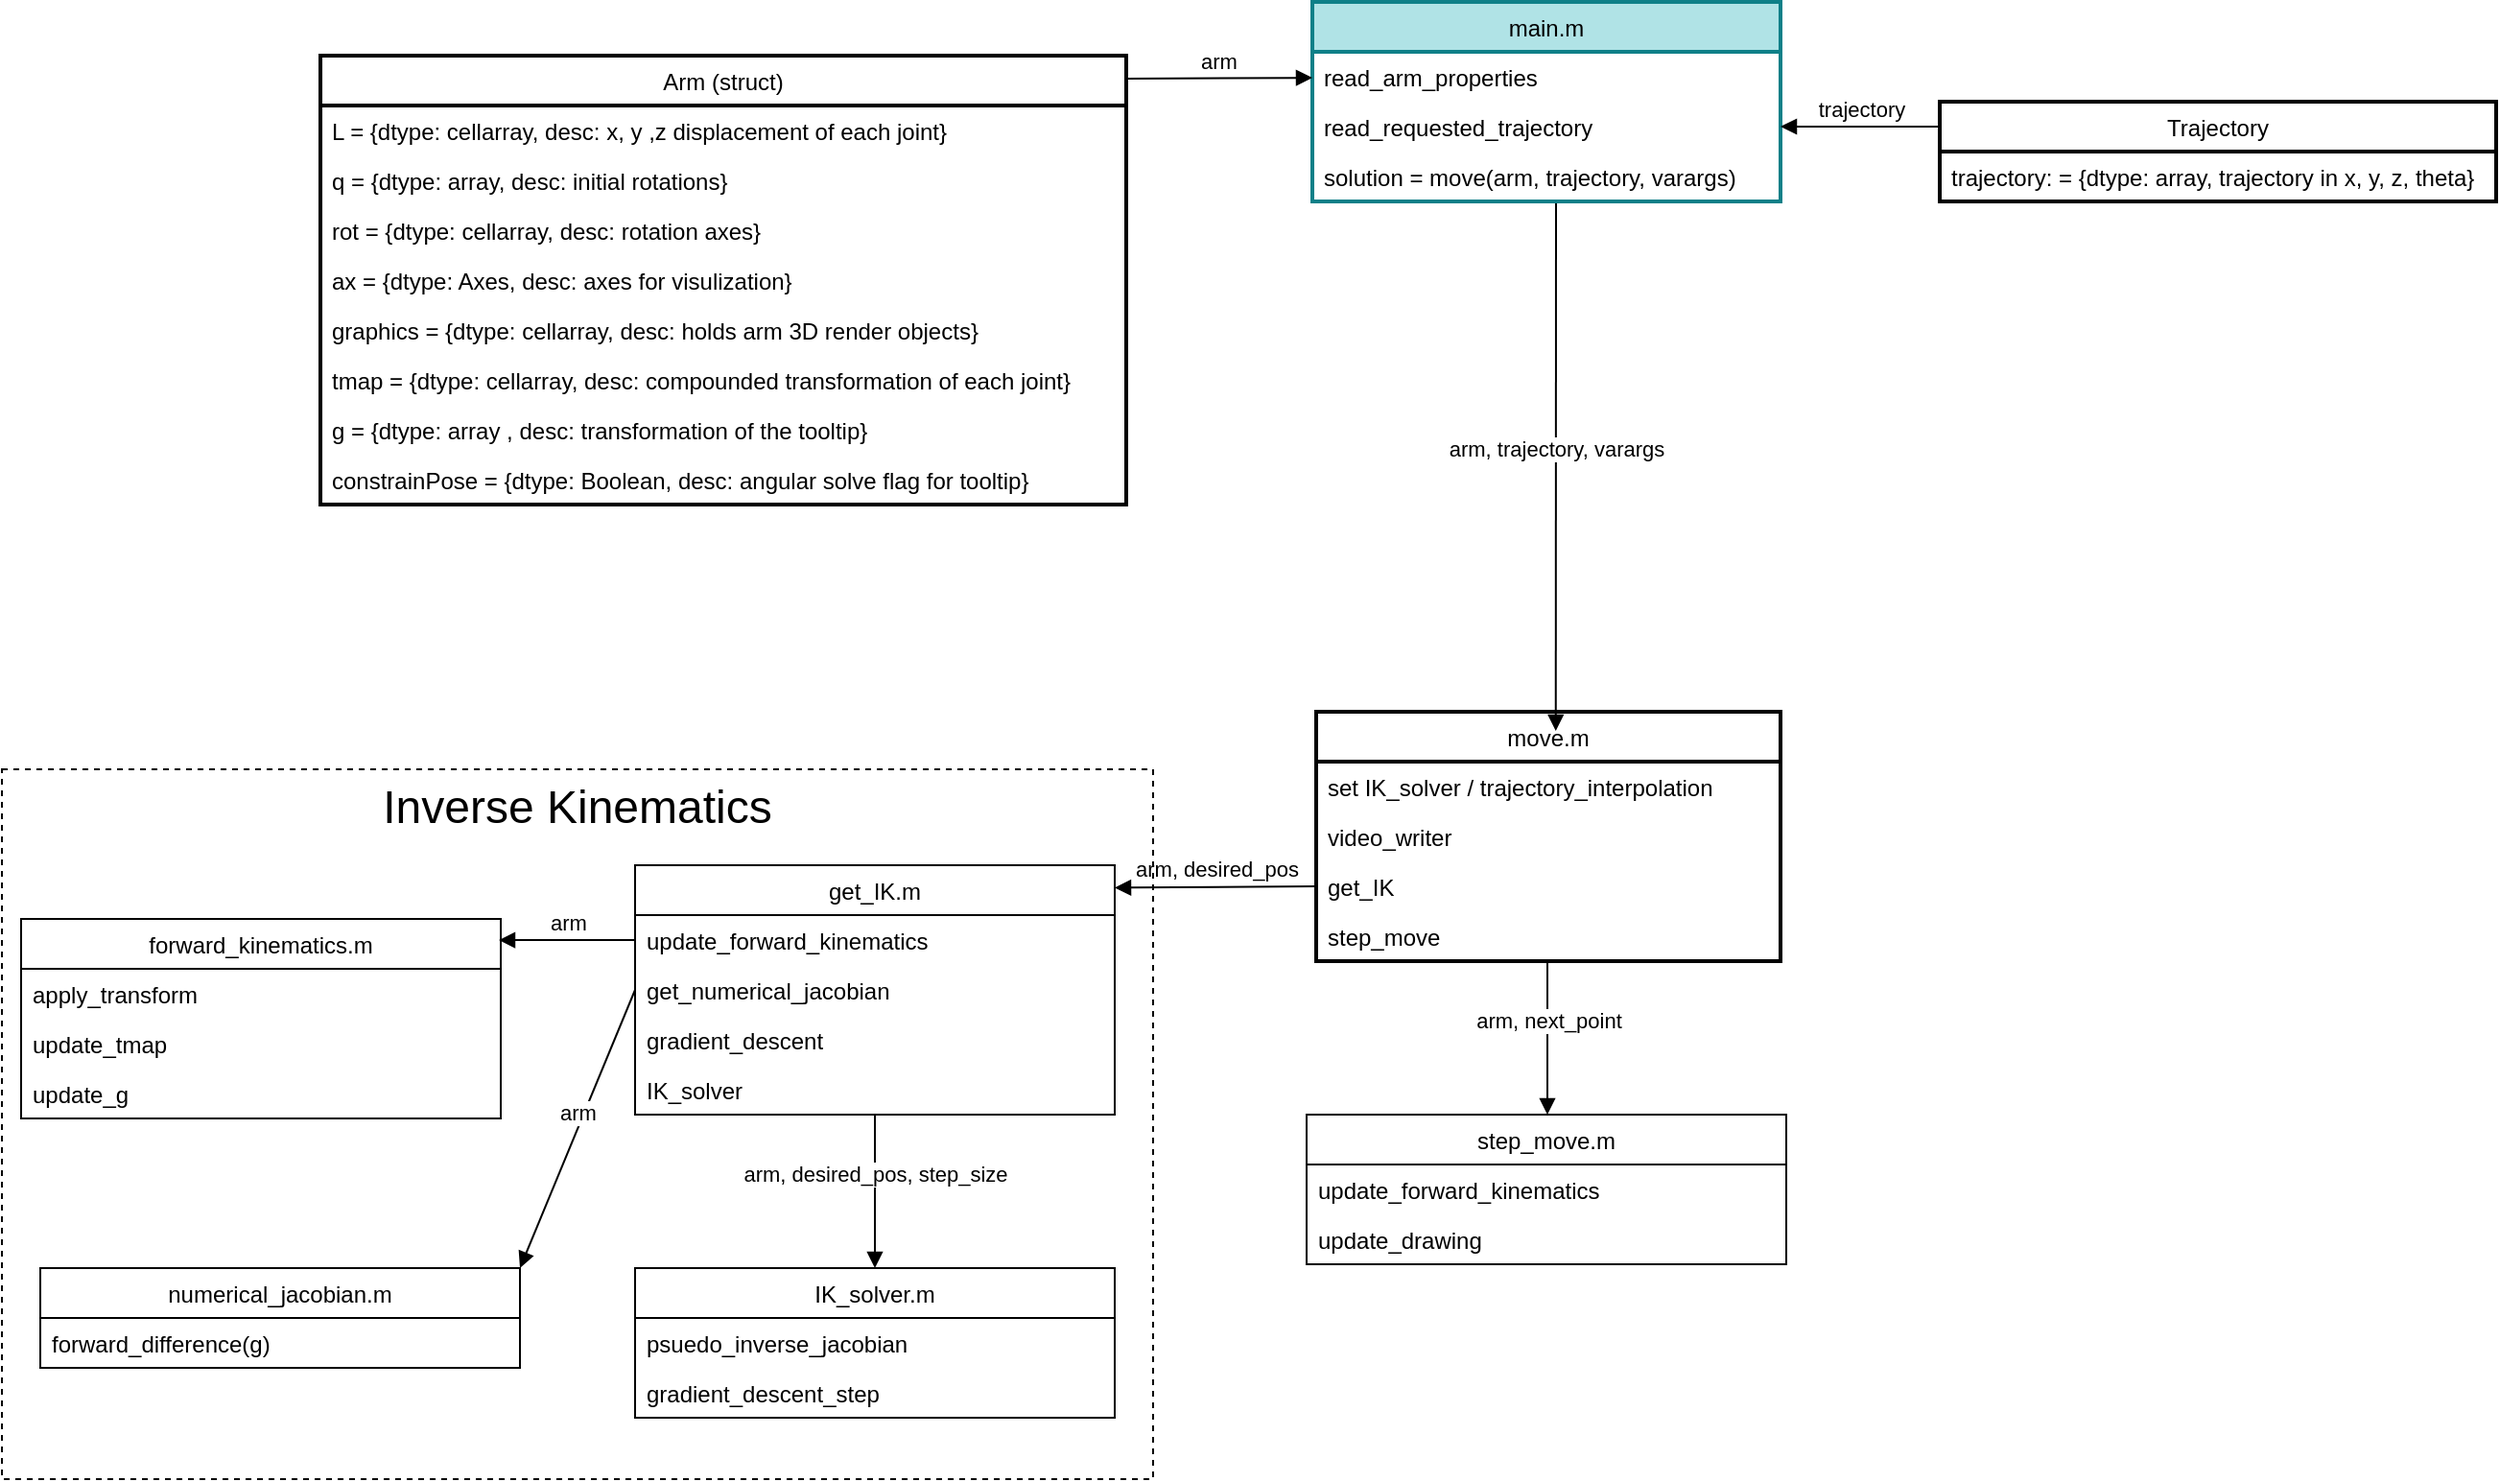 <mxfile version="14.4.8" type="github">
  <diagram name="Page-1" id="e56a1550-8fbb-45ad-956c-1786394a9013">
    <mxGraphModel dx="1673" dy="867" grid="1" gridSize="10" guides="1" tooltips="1" connect="1" arrows="1" fold="1" page="1" pageScale="1" pageWidth="1920" pageHeight="1200" background="#ffffff" math="0" shadow="0">
      <root>
        <mxCell id="0" />
        <mxCell id="1" parent="0" />
        <mxCell id="cSiYuynqkyTP90B2qaCe-24" value="main.m" style="swimlane;fontStyle=0;childLayout=stackLayout;horizontal=1;startSize=26;fillColor=#b0e3e6;horizontalStack=0;resizeParent=1;resizeParentMax=0;resizeLast=0;collapsible=1;marginBottom=0;strokeColor=#0e8088;strokeWidth=2;" parent="1" vertex="1">
          <mxGeometry x="793" y="160" width="244" height="104" as="geometry" />
        </mxCell>
        <mxCell id="cSiYuynqkyTP90B2qaCe-26" value="read_arm_properties" style="text;strokeColor=none;fillColor=none;align=left;verticalAlign=top;spacingLeft=4;spacingRight=4;overflow=hidden;rotatable=0;points=[[0,0.5],[1,0.5]];portConstraint=eastwest;" parent="cSiYuynqkyTP90B2qaCe-24" vertex="1">
          <mxGeometry y="26" width="244" height="26" as="geometry" />
        </mxCell>
        <mxCell id="cSiYuynqkyTP90B2qaCe-27" value="read_requested_trajectory" style="text;align=left;verticalAlign=top;spacingLeft=4;spacingRight=4;overflow=hidden;rotatable=0;points=[[0,0.5],[1,0.5]];portConstraint=eastwest;" parent="cSiYuynqkyTP90B2qaCe-24" vertex="1">
          <mxGeometry y="52" width="244" height="26" as="geometry" />
        </mxCell>
        <mxCell id="cSiYuynqkyTP90B2qaCe-28" value="solution = move(arm, trajectory, varargs)" style="text;strokeColor=none;fillColor=none;align=left;verticalAlign=top;spacingLeft=4;spacingRight=4;overflow=hidden;rotatable=0;points=[[0,0.5],[1,0.5]];portConstraint=eastwest;" parent="cSiYuynqkyTP90B2qaCe-24" vertex="1">
          <mxGeometry y="78" width="244" height="26" as="geometry" />
        </mxCell>
        <mxCell id="cSiYuynqkyTP90B2qaCe-30" value="arm, trajectory, varargs" style="html=1;verticalAlign=bottom;endArrow=block;entryX=0.516;entryY=0.077;entryDx=0;entryDy=0;entryPerimeter=0;" parent="1" target="cSiYuynqkyTP90B2qaCe-31" edge="1">
          <mxGeometry width="80" relative="1" as="geometry">
            <mxPoint x="920" y="265" as="sourcePoint" />
            <mxPoint x="920" y="430" as="targetPoint" />
          </mxGeometry>
        </mxCell>
        <mxCell id="cSiYuynqkyTP90B2qaCe-31" value="move.m" style="swimlane;fontStyle=0;childLayout=stackLayout;horizontal=1;startSize=26;fillColor=none;horizontalStack=0;resizeParent=1;resizeParentMax=0;resizeLast=0;collapsible=1;marginBottom=0;strokeWidth=2;" parent="1" vertex="1">
          <mxGeometry x="795" y="530" width="242" height="130" as="geometry" />
        </mxCell>
        <mxCell id="cSiYuynqkyTP90B2qaCe-32" value="set IK_solver / trajectory_interpolation" style="text;strokeColor=none;fillColor=none;align=left;verticalAlign=top;spacingLeft=4;spacingRight=4;overflow=hidden;rotatable=0;points=[[0,0.5],[1,0.5]];portConstraint=eastwest;" parent="cSiYuynqkyTP90B2qaCe-31" vertex="1">
          <mxGeometry y="26" width="242" height="26" as="geometry" />
        </mxCell>
        <mxCell id="cSiYuynqkyTP90B2qaCe-33" value="video_writer" style="text;strokeColor=none;fillColor=none;align=left;verticalAlign=top;spacingLeft=4;spacingRight=4;overflow=hidden;rotatable=0;points=[[0,0.5],[1,0.5]];portConstraint=eastwest;" parent="cSiYuynqkyTP90B2qaCe-31" vertex="1">
          <mxGeometry y="52" width="242" height="26" as="geometry" />
        </mxCell>
        <mxCell id="cSiYuynqkyTP90B2qaCe-34" value="get_IK" style="text;strokeColor=none;fillColor=none;align=left;verticalAlign=top;spacingLeft=4;spacingRight=4;overflow=hidden;rotatable=0;points=[[0,0.5],[1,0.5]];portConstraint=eastwest;" parent="cSiYuynqkyTP90B2qaCe-31" vertex="1">
          <mxGeometry y="78" width="242" height="26" as="geometry" />
        </mxCell>
        <mxCell id="cSiYuynqkyTP90B2qaCe-54" value="step_move" style="text;strokeColor=none;fillColor=none;align=left;verticalAlign=top;spacingLeft=4;spacingRight=4;overflow=hidden;rotatable=0;points=[[0,0.5],[1,0.5]];portConstraint=eastwest;" parent="cSiYuynqkyTP90B2qaCe-31" vertex="1">
          <mxGeometry y="104" width="242" height="26" as="geometry" />
        </mxCell>
        <mxCell id="cSiYuynqkyTP90B2qaCe-35" value="Arm (struct)" style="swimlane;fontStyle=0;childLayout=stackLayout;horizontal=1;startSize=26;fillColor=none;horizontalStack=0;resizeParent=1;resizeParentMax=0;resizeLast=0;collapsible=1;marginBottom=0;strokeWidth=2;" parent="1" vertex="1">
          <mxGeometry x="276" y="188" width="420" height="234" as="geometry" />
        </mxCell>
        <mxCell id="cSiYuynqkyTP90B2qaCe-36" value="L = {dtype: cellarray, desc: x, y ,z displacement of each joint} " style="text;strokeColor=none;fillColor=none;align=left;verticalAlign=top;spacingLeft=4;spacingRight=4;overflow=hidden;rotatable=0;points=[[0,0.5],[1,0.5]];portConstraint=eastwest;" parent="cSiYuynqkyTP90B2qaCe-35" vertex="1">
          <mxGeometry y="26" width="420" height="26" as="geometry" />
        </mxCell>
        <mxCell id="cSiYuynqkyTP90B2qaCe-37" value="q = {dtype: array, desc: initial rotations}" style="text;strokeColor=none;fillColor=none;align=left;verticalAlign=top;spacingLeft=4;spacingRight=4;overflow=hidden;rotatable=0;points=[[0,0.5],[1,0.5]];portConstraint=eastwest;" parent="cSiYuynqkyTP90B2qaCe-35" vertex="1">
          <mxGeometry y="52" width="420" height="26" as="geometry" />
        </mxCell>
        <mxCell id="cSiYuynqkyTP90B2qaCe-38" value="rot = {dtype: cellarray, desc: rotation axes}" style="text;strokeColor=none;fillColor=none;align=left;verticalAlign=top;spacingLeft=4;spacingRight=4;overflow=hidden;rotatable=0;points=[[0,0.5],[1,0.5]];portConstraint=eastwest;" parent="cSiYuynqkyTP90B2qaCe-35" vertex="1">
          <mxGeometry y="78" width="420" height="26" as="geometry" />
        </mxCell>
        <mxCell id="cSiYuynqkyTP90B2qaCe-39" value="ax = {dtype: Axes, desc: axes for visulization}" style="text;strokeColor=none;fillColor=none;align=left;verticalAlign=top;spacingLeft=4;spacingRight=4;overflow=hidden;rotatable=0;points=[[0,0.5],[1,0.5]];portConstraint=eastwest;" parent="cSiYuynqkyTP90B2qaCe-35" vertex="1">
          <mxGeometry y="104" width="420" height="26" as="geometry" />
        </mxCell>
        <mxCell id="cSiYuynqkyTP90B2qaCe-40" value="graphics = {dtype: cellarray, desc: holds arm 3D render objects}" style="text;strokeColor=none;fillColor=none;align=left;verticalAlign=top;spacingLeft=4;spacingRight=4;overflow=hidden;rotatable=0;points=[[0,0.5],[1,0.5]];portConstraint=eastwest;" parent="cSiYuynqkyTP90B2qaCe-35" vertex="1">
          <mxGeometry y="130" width="420" height="26" as="geometry" />
        </mxCell>
        <mxCell id="cSiYuynqkyTP90B2qaCe-41" value="tmap = {dtype: cellarray, desc: compounded transformation of each joint}" style="text;strokeColor=none;fillColor=none;align=left;verticalAlign=top;spacingLeft=4;spacingRight=4;overflow=hidden;rotatable=0;points=[[0,0.5],[1,0.5]];portConstraint=eastwest;" parent="cSiYuynqkyTP90B2qaCe-35" vertex="1">
          <mxGeometry y="156" width="420" height="26" as="geometry" />
        </mxCell>
        <mxCell id="cSiYuynqkyTP90B2qaCe-42" value="g = {dtype: array , desc: transformation of the tooltip}" style="text;strokeColor=none;fillColor=none;align=left;verticalAlign=top;spacingLeft=4;spacingRight=4;overflow=hidden;rotatable=0;points=[[0,0.5],[1,0.5]];portConstraint=eastwest;" parent="cSiYuynqkyTP90B2qaCe-35" vertex="1">
          <mxGeometry y="182" width="420" height="26" as="geometry" />
        </mxCell>
        <mxCell id="cSiYuynqkyTP90B2qaCe-43" value="constrainPose = {dtype: Boolean, desc: angular solve flag for tooltip}" style="text;strokeColor=none;fillColor=none;align=left;verticalAlign=top;spacingLeft=4;spacingRight=4;overflow=hidden;rotatable=0;points=[[0,0.5],[1,0.5]];portConstraint=eastwest;" parent="cSiYuynqkyTP90B2qaCe-35" vertex="1">
          <mxGeometry y="208" width="420" height="26" as="geometry" />
        </mxCell>
        <mxCell id="cSiYuynqkyTP90B2qaCe-48" value="arm" style="html=1;verticalAlign=bottom;endArrow=block;" parent="1" target="cSiYuynqkyTP90B2qaCe-26" edge="1">
          <mxGeometry width="80" relative="1" as="geometry">
            <mxPoint x="696" y="200" as="sourcePoint" />
            <mxPoint x="776" y="200" as="targetPoint" />
          </mxGeometry>
        </mxCell>
        <mxCell id="cSiYuynqkyTP90B2qaCe-49" value="Trajectory" style="swimlane;fontStyle=0;childLayout=stackLayout;horizontal=1;startSize=26;fillColor=none;horizontalStack=0;resizeParent=1;resizeParentMax=0;resizeLast=0;collapsible=1;marginBottom=0;strokeWidth=2;" parent="1" vertex="1">
          <mxGeometry x="1120" y="212" width="290" height="52" as="geometry" />
        </mxCell>
        <mxCell id="cSiYuynqkyTP90B2qaCe-50" value="trajectory: = {dtype: array, trajectory in x, y, z, theta}" style="text;strokeColor=none;fillColor=none;align=left;verticalAlign=top;spacingLeft=4;spacingRight=4;overflow=hidden;rotatable=0;points=[[0,0.5],[1,0.5]];portConstraint=eastwest;" parent="cSiYuynqkyTP90B2qaCe-49" vertex="1">
          <mxGeometry y="26" width="290" height="26" as="geometry" />
        </mxCell>
        <mxCell id="cSiYuynqkyTP90B2qaCe-53" value="trajectory" style="html=1;verticalAlign=bottom;endArrow=block;exitX=0;exitY=0.25;exitDx=0;exitDy=0;entryX=1;entryY=0.5;entryDx=0;entryDy=0;" parent="1" source="cSiYuynqkyTP90B2qaCe-49" target="cSiYuynqkyTP90B2qaCe-27" edge="1">
          <mxGeometry width="80" relative="1" as="geometry">
            <mxPoint x="1090" y="180" as="sourcePoint" />
            <mxPoint x="1170" y="180" as="targetPoint" />
          </mxGeometry>
        </mxCell>
        <mxCell id="xvgqEEHUGbgFL8oKaLdB-1" value="get_IK.m" style="swimlane;fontStyle=0;childLayout=stackLayout;horizontal=1;startSize=26;fillColor=none;horizontalStack=0;resizeParent=1;resizeParentMax=0;resizeLast=0;collapsible=1;marginBottom=0;" parent="1" vertex="1">
          <mxGeometry x="440" y="610" width="250" height="130" as="geometry" />
        </mxCell>
        <mxCell id="xvgqEEHUGbgFL8oKaLdB-2" value="update_forward_kinematics" style="text;strokeColor=none;fillColor=none;align=left;verticalAlign=top;spacingLeft=4;spacingRight=4;overflow=hidden;rotatable=0;points=[[0,0.5],[1,0.5]];portConstraint=eastwest;" parent="xvgqEEHUGbgFL8oKaLdB-1" vertex="1">
          <mxGeometry y="26" width="250" height="26" as="geometry" />
        </mxCell>
        <mxCell id="xvgqEEHUGbgFL8oKaLdB-3" value="get_numerical_jacobian" style="text;strokeColor=none;fillColor=none;align=left;verticalAlign=top;spacingLeft=4;spacingRight=4;overflow=hidden;rotatable=0;points=[[0,0.5],[1,0.5]];portConstraint=eastwest;" parent="xvgqEEHUGbgFL8oKaLdB-1" vertex="1">
          <mxGeometry y="52" width="250" height="26" as="geometry" />
        </mxCell>
        <mxCell id="xvgqEEHUGbgFL8oKaLdB-4" value="gradient_descent" style="text;strokeColor=none;fillColor=none;align=left;verticalAlign=top;spacingLeft=4;spacingRight=4;overflow=hidden;rotatable=0;points=[[0,0.5],[1,0.5]];portConstraint=eastwest;" parent="xvgqEEHUGbgFL8oKaLdB-1" vertex="1">
          <mxGeometry y="78" width="250" height="26" as="geometry" />
        </mxCell>
        <mxCell id="xvgqEEHUGbgFL8oKaLdB-6" value="IK_solver" style="text;strokeColor=none;fillColor=none;align=left;verticalAlign=top;spacingLeft=4;spacingRight=4;overflow=hidden;rotatable=0;points=[[0,0.5],[1,0.5]];portConstraint=eastwest;" parent="xvgqEEHUGbgFL8oKaLdB-1" vertex="1">
          <mxGeometry y="104" width="250" height="26" as="geometry" />
        </mxCell>
        <mxCell id="xvgqEEHUGbgFL8oKaLdB-7" value="arm, desired_pos" style="html=1;verticalAlign=bottom;endArrow=block;entryX=1;entryY=0.09;entryDx=0;entryDy=0;exitX=0;exitY=0.5;exitDx=0;exitDy=0;entryPerimeter=0;" parent="1" source="cSiYuynqkyTP90B2qaCe-34" target="xvgqEEHUGbgFL8oKaLdB-1" edge="1">
          <mxGeometry width="80" relative="1" as="geometry">
            <mxPoint x="930" y="365" as="sourcePoint" />
            <mxPoint x="929.872" y="630.01" as="targetPoint" />
          </mxGeometry>
        </mxCell>
        <mxCell id="xvgqEEHUGbgFL8oKaLdB-8" value="IK_solver.m" style="swimlane;fontStyle=0;childLayout=stackLayout;horizontal=1;startSize=26;fillColor=none;horizontalStack=0;resizeParent=1;resizeParentMax=0;resizeLast=0;collapsible=1;marginBottom=0;" parent="1" vertex="1">
          <mxGeometry x="440" y="820" width="250" height="78" as="geometry" />
        </mxCell>
        <mxCell id="xvgqEEHUGbgFL8oKaLdB-9" value="psuedo_inverse_jacobian" style="text;strokeColor=none;fillColor=none;align=left;verticalAlign=top;spacingLeft=4;spacingRight=4;overflow=hidden;rotatable=0;points=[[0,0.5],[1,0.5]];portConstraint=eastwest;" parent="xvgqEEHUGbgFL8oKaLdB-8" vertex="1">
          <mxGeometry y="26" width="250" height="26" as="geometry" />
        </mxCell>
        <mxCell id="xvgqEEHUGbgFL8oKaLdB-10" value="gradient_descent_step" style="text;strokeColor=none;fillColor=none;align=left;verticalAlign=top;spacingLeft=4;spacingRight=4;overflow=hidden;rotatable=0;points=[[0,0.5],[1,0.5]];portConstraint=eastwest;" parent="xvgqEEHUGbgFL8oKaLdB-8" vertex="1">
          <mxGeometry y="52" width="250" height="26" as="geometry" />
        </mxCell>
        <mxCell id="xvgqEEHUGbgFL8oKaLdB-14" value="arm, desired_pos, step_size" style="html=1;verticalAlign=bottom;endArrow=block;" parent="1" source="xvgqEEHUGbgFL8oKaLdB-6" target="xvgqEEHUGbgFL8oKaLdB-8" edge="1">
          <mxGeometry width="80" relative="1" as="geometry">
            <mxPoint x="575.0" y="740" as="sourcePoint" />
            <mxPoint x="470" y="740.7" as="targetPoint" />
          </mxGeometry>
        </mxCell>
        <mxCell id="xvgqEEHUGbgFL8oKaLdB-15" value="arm, next_point" style="html=1;verticalAlign=bottom;endArrow=block;" parent="1" edge="1">
          <mxGeometry width="80" relative="1" as="geometry">
            <mxPoint x="915.5" y="660" as="sourcePoint" />
            <mxPoint x="915.5" y="740" as="targetPoint" />
          </mxGeometry>
        </mxCell>
        <mxCell id="xvgqEEHUGbgFL8oKaLdB-16" value="step_move.m" style="swimlane;fontStyle=0;childLayout=stackLayout;horizontal=1;startSize=26;fillColor=none;horizontalStack=0;resizeParent=1;resizeParentMax=0;resizeLast=0;collapsible=1;marginBottom=0;" parent="1" vertex="1">
          <mxGeometry x="790" y="740" width="250" height="78" as="geometry" />
        </mxCell>
        <mxCell id="xvgqEEHUGbgFL8oKaLdB-17" value="update_forward_kinematics" style="text;strokeColor=none;fillColor=none;align=left;verticalAlign=top;spacingLeft=4;spacingRight=4;overflow=hidden;rotatable=0;points=[[0,0.5],[1,0.5]];portConstraint=eastwest;" parent="xvgqEEHUGbgFL8oKaLdB-16" vertex="1">
          <mxGeometry y="26" width="250" height="26" as="geometry" />
        </mxCell>
        <mxCell id="xvgqEEHUGbgFL8oKaLdB-18" value="update_drawing" style="text;strokeColor=none;fillColor=none;align=left;verticalAlign=top;spacingLeft=4;spacingRight=4;overflow=hidden;rotatable=0;points=[[0,0.5],[1,0.5]];portConstraint=eastwest;" parent="xvgqEEHUGbgFL8oKaLdB-16" vertex="1">
          <mxGeometry y="52" width="250" height="26" as="geometry" />
        </mxCell>
        <mxCell id="xvgqEEHUGbgFL8oKaLdB-21" value="numerical_jacobian.m" style="swimlane;fontStyle=0;childLayout=stackLayout;horizontal=1;startSize=26;fillColor=none;horizontalStack=0;resizeParent=1;resizeParentMax=0;resizeLast=0;collapsible=1;marginBottom=0;" parent="1" vertex="1">
          <mxGeometry x="130" y="820" width="250" height="52" as="geometry" />
        </mxCell>
        <mxCell id="xvgqEEHUGbgFL8oKaLdB-22" value="forward_difference(g)" style="text;strokeColor=none;fillColor=none;align=left;verticalAlign=top;spacingLeft=4;spacingRight=4;overflow=hidden;rotatable=0;points=[[0,0.5],[1,0.5]];portConstraint=eastwest;" parent="xvgqEEHUGbgFL8oKaLdB-21" vertex="1">
          <mxGeometry y="26" width="250" height="26" as="geometry" />
        </mxCell>
        <mxCell id="xvgqEEHUGbgFL8oKaLdB-26" value="arm" style="html=1;verticalAlign=bottom;endArrow=block;entryX=1;entryY=0;entryDx=0;entryDy=0;exitX=0;exitY=0.5;exitDx=0;exitDy=0;" parent="1" source="xvgqEEHUGbgFL8oKaLdB-3" target="xvgqEEHUGbgFL8oKaLdB-21" edge="1">
          <mxGeometry width="80" relative="1" as="geometry">
            <mxPoint x="575" y="750" as="sourcePoint" />
            <mxPoint x="575" y="830" as="targetPoint" />
          </mxGeometry>
        </mxCell>
        <mxCell id="xvgqEEHUGbgFL8oKaLdB-27" value="forward_kinematics.m" style="swimlane;fontStyle=0;childLayout=stackLayout;horizontal=1;startSize=26;fillColor=none;horizontalStack=0;resizeParent=1;resizeParentMax=0;resizeLast=0;collapsible=1;marginBottom=0;" parent="1" vertex="1">
          <mxGeometry x="120" y="638" width="250" height="104" as="geometry" />
        </mxCell>
        <mxCell id="xvgqEEHUGbgFL8oKaLdB-28" value="apply_transform" style="text;strokeColor=none;fillColor=none;align=left;verticalAlign=top;spacingLeft=4;spacingRight=4;overflow=hidden;rotatable=0;points=[[0,0.5],[1,0.5]];portConstraint=eastwest;" parent="xvgqEEHUGbgFL8oKaLdB-27" vertex="1">
          <mxGeometry y="26" width="250" height="26" as="geometry" />
        </mxCell>
        <mxCell id="xvgqEEHUGbgFL8oKaLdB-29" value="update_tmap" style="text;strokeColor=none;fillColor=none;align=left;verticalAlign=top;spacingLeft=4;spacingRight=4;overflow=hidden;rotatable=0;points=[[0,0.5],[1,0.5]];portConstraint=eastwest;" parent="xvgqEEHUGbgFL8oKaLdB-27" vertex="1">
          <mxGeometry y="52" width="250" height="26" as="geometry" />
        </mxCell>
        <mxCell id="xvgqEEHUGbgFL8oKaLdB-30" value="update_g" style="text;strokeColor=none;fillColor=none;align=left;verticalAlign=top;spacingLeft=4;spacingRight=4;overflow=hidden;rotatable=0;points=[[0,0.5],[1,0.5]];portConstraint=eastwest;" parent="xvgqEEHUGbgFL8oKaLdB-27" vertex="1">
          <mxGeometry y="78" width="250" height="26" as="geometry" />
        </mxCell>
        <mxCell id="xvgqEEHUGbgFL8oKaLdB-32" value="arm" style="html=1;verticalAlign=bottom;endArrow=block;entryX=0.996;entryY=0.106;entryDx=0;entryDy=0;exitX=0;exitY=0.5;exitDx=0;exitDy=0;entryPerimeter=0;" parent="1" source="xvgqEEHUGbgFL8oKaLdB-2" target="xvgqEEHUGbgFL8oKaLdB-27" edge="1">
          <mxGeometry width="80" relative="1" as="geometry">
            <mxPoint x="450" y="685" as="sourcePoint" />
            <mxPoint x="390" y="830" as="targetPoint" />
          </mxGeometry>
        </mxCell>
        <mxCell id="n-iSeh_GOWXAZrQiTxKT-2" value="" style="rounded=0;whiteSpace=wrap;html=1;fillColor=none;dashed=1;" vertex="1" parent="1">
          <mxGeometry x="110" y="560" width="600" height="370" as="geometry" />
        </mxCell>
        <mxCell id="n-iSeh_GOWXAZrQiTxKT-3" value="&lt;font style=&quot;font-size: 24px&quot;&gt;Inverse Kinematics&lt;/font&gt;" style="text;html=1;strokeColor=none;fillColor=none;align=center;verticalAlign=middle;whiteSpace=wrap;rounded=0;dashed=1;" vertex="1" parent="1">
          <mxGeometry x="285" y="570" width="250" height="20" as="geometry" />
        </mxCell>
      </root>
    </mxGraphModel>
  </diagram>
</mxfile>
